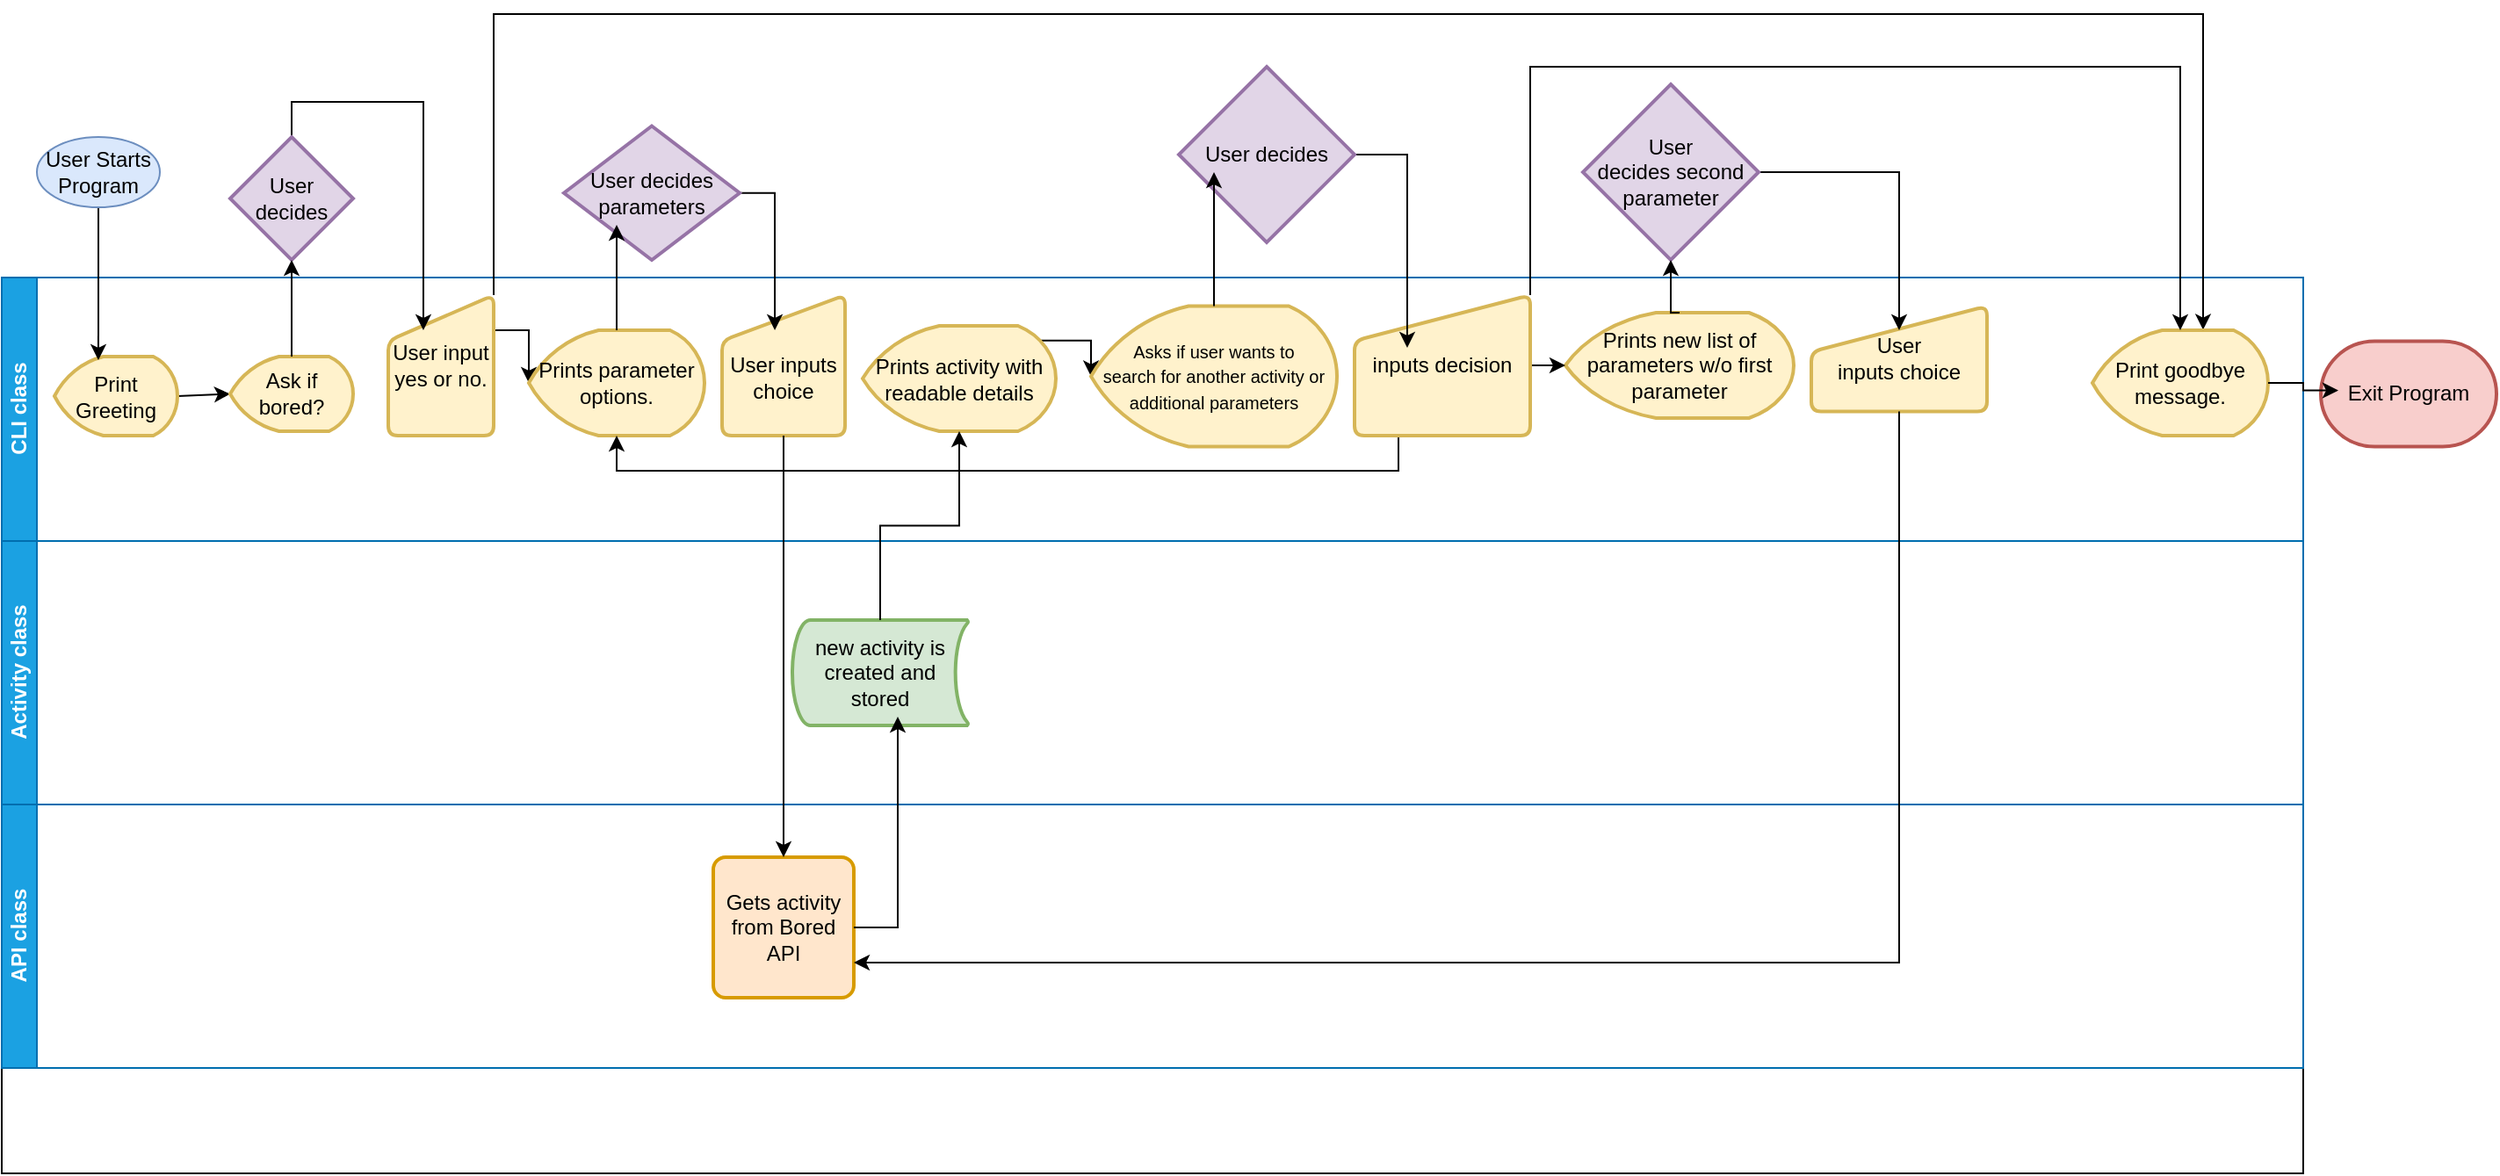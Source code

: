 <mxfile version="13.5.4" type="github">
  <diagram name="Page-1" id="c7488fd3-1785-93aa-aadb-54a6760d102a">
    <mxGraphModel dx="1534" dy="1732" grid="1" gridSize="10" guides="1" tooltips="1" connect="1" arrows="1" fold="1" page="1" pageScale="1" pageWidth="1100" pageHeight="850" background="#ffffff" math="0" shadow="0">
      <root>
        <mxCell id="0" />
        <mxCell id="1" parent="0" />
        <mxCell id="2b4e8129b02d487f-1" value="" style="swimlane;html=1;childLayout=stackLayout;horizontal=1;startSize=0;horizontalStack=0;rounded=0;shadow=0;labelBackgroundColor=none;strokeWidth=1;fontFamily=Verdana;fontSize=8;align=center;" parent="1" vertex="1">
          <mxGeometry x="10" y="70" width="1310" height="510" as="geometry">
            <mxRectangle x="180" y="70" width="50" height="20" as="alternateBounds" />
          </mxGeometry>
        </mxCell>
        <mxCell id="2b4e8129b02d487f-2" value="CLI class" style="swimlane;html=1;startSize=20;horizontal=0;fillColor=#1ba1e2;strokeColor=#006EAF;fontColor=#ffffff;" parent="2b4e8129b02d487f-1" vertex="1">
          <mxGeometry width="1310" height="150" as="geometry" />
        </mxCell>
        <mxCell id="tjolCTW6fTqtkh7f0dyl-22" style="edgeStyle=orthogonalEdgeStyle;rounded=0;orthogonalLoop=1;jettySize=auto;html=1;exitX=1;exitY=0;exitDx=0;exitDy=0;entryX=0.63;entryY=-0.004;entryDx=0;entryDy=0;entryPerimeter=0;" edge="1" parent="2b4e8129b02d487f-2" source="tjolCTW6fTqtkh7f0dyl-13" target="tjolCTW6fTqtkh7f0dyl-17">
          <mxGeometry relative="1" as="geometry">
            <Array as="points">
              <mxPoint x="280" y="-150" />
              <mxPoint x="1253" y="-150" />
            </Array>
          </mxGeometry>
        </mxCell>
        <mxCell id="tjolCTW6fTqtkh7f0dyl-35" style="edgeStyle=orthogonalEdgeStyle;rounded=0;orthogonalLoop=1;jettySize=auto;html=1;exitX=1;exitY=0.25;exitDx=0;exitDy=0;" edge="1" parent="2b4e8129b02d487f-2" source="tjolCTW6fTqtkh7f0dyl-13" target="tjolCTW6fTqtkh7f0dyl-20">
          <mxGeometry relative="1" as="geometry" />
        </mxCell>
        <mxCell id="tjolCTW6fTqtkh7f0dyl-49" value="User &lt;br&gt;inputs choice" style="html=1;strokeWidth=2;shape=manualInput;whiteSpace=wrap;rounded=1;size=26;arcSize=11;fillColor=#fff2cc;strokeColor=#d6b656;" vertex="1" parent="2b4e8129b02d487f-2">
          <mxGeometry x="1030" y="16.25" width="100" height="60" as="geometry" />
        </mxCell>
        <mxCell id="tjolCTW6fTqtkh7f0dyl-13" value="User input yes or no." style="html=1;strokeWidth=2;shape=manualInput;whiteSpace=wrap;rounded=1;size=26;arcSize=11;fillColor=#fff2cc;strokeColor=#d6b656;" vertex="1" parent="2b4e8129b02d487f-2">
          <mxGeometry x="220" y="10" width="60" height="80" as="geometry" />
        </mxCell>
        <mxCell id="tjolCTW6fTqtkh7f0dyl-9" value="" style="endArrow=classic;html=1;entryX=0;entryY=0.5;entryDx=0;entryDy=0;entryPerimeter=0;exitX=1;exitY=0.5;exitDx=0;exitDy=0;exitPerimeter=0;" edge="1" parent="2b4e8129b02d487f-2" source="tjolCTW6fTqtkh7f0dyl-2" target="tjolCTW6fTqtkh7f0dyl-3">
          <mxGeometry width="50" height="50" relative="1" as="geometry">
            <mxPoint x="100" y="70" as="sourcePoint" />
            <mxPoint x="150" y="20" as="targetPoint" />
          </mxGeometry>
        </mxCell>
        <mxCell id="tjolCTW6fTqtkh7f0dyl-25" value="&lt;br&gt;User inputs choice" style="html=1;strokeWidth=2;shape=manualInput;whiteSpace=wrap;rounded=1;size=26;arcSize=11;fillColor=#fff2cc;strokeColor=#d6b656;" vertex="1" parent="2b4e8129b02d487f-2">
          <mxGeometry x="410" y="10" width="70" height="80" as="geometry" />
        </mxCell>
        <mxCell id="tjolCTW6fTqtkh7f0dyl-39" style="edgeStyle=orthogonalEdgeStyle;rounded=0;orthogonalLoop=1;jettySize=auto;html=1;exitX=0.92;exitY=0.14;exitDx=0;exitDy=0;exitPerimeter=0;" edge="1" parent="2b4e8129b02d487f-2" source="tjolCTW6fTqtkh7f0dyl-31" target="tjolCTW6fTqtkh7f0dyl-33">
          <mxGeometry relative="1" as="geometry" />
        </mxCell>
        <mxCell id="tjolCTW6fTqtkh7f0dyl-45" value="Prints new list of parameters w/o first parameter" style="strokeWidth=2;html=1;shape=mxgraph.flowchart.display;whiteSpace=wrap;fillColor=#fff2cc;strokeColor=#d6b656;" vertex="1" parent="2b4e8129b02d487f-2">
          <mxGeometry x="890" y="20" width="130" height="60" as="geometry" />
        </mxCell>
        <mxCell id="tjolCTW6fTqtkh7f0dyl-31" value="Prints activity with readable details" style="strokeWidth=2;html=1;shape=mxgraph.flowchart.display;whiteSpace=wrap;fillColor=#fff2cc;strokeColor=#d6b656;" vertex="1" parent="2b4e8129b02d487f-2">
          <mxGeometry x="490" y="27.5" width="110" height="60" as="geometry" />
        </mxCell>
        <mxCell id="tjolCTW6fTqtkh7f0dyl-33" value="&lt;font style=&quot;font-size: 10px&quot;&gt;Asks if user wants to &lt;br&gt;search for another activity or &lt;br&gt;additional parameters&lt;/font&gt;" style="strokeWidth=2;html=1;shape=mxgraph.flowchart.display;whiteSpace=wrap;fillColor=#fff2cc;strokeColor=#d6b656;" vertex="1" parent="2b4e8129b02d487f-2">
          <mxGeometry x="620" y="16.25" width="140" height="80" as="geometry" />
        </mxCell>
        <mxCell id="tjolCTW6fTqtkh7f0dyl-17" value="Print goodbye message." style="strokeWidth=2;html=1;shape=mxgraph.flowchart.display;whiteSpace=wrap;fillColor=#fff2cc;strokeColor=#d6b656;" vertex="1" parent="2b4e8129b02d487f-2">
          <mxGeometry x="1190" y="30" width="100" height="60" as="geometry" />
        </mxCell>
        <mxCell id="tjolCTW6fTqtkh7f0dyl-2" value="Print Greeting" style="strokeWidth=2;html=1;shape=mxgraph.flowchart.display;whiteSpace=wrap;fillColor=#fff2cc;strokeColor=#d6b656;" vertex="1" parent="2b4e8129b02d487f-2">
          <mxGeometry x="30" y="45" width="70" height="45" as="geometry" />
        </mxCell>
        <mxCell id="tjolCTW6fTqtkh7f0dyl-3" value="Ask if bored?" style="strokeWidth=2;html=1;shape=mxgraph.flowchart.display;whiteSpace=wrap;fillColor=#fff2cc;strokeColor=#d6b656;" vertex="1" parent="2b4e8129b02d487f-2">
          <mxGeometry x="130" y="45" width="70" height="42.5" as="geometry" />
        </mxCell>
        <mxCell id="tjolCTW6fTqtkh7f0dyl-20" value="Prints parameter options." style="strokeWidth=2;html=1;shape=mxgraph.flowchart.display;whiteSpace=wrap;fillColor=#fff2cc;strokeColor=#d6b656;" vertex="1" parent="2b4e8129b02d487f-2">
          <mxGeometry x="300" y="30" width="100" height="60" as="geometry" />
        </mxCell>
        <mxCell id="tjolCTW6fTqtkh7f0dyl-44" style="edgeStyle=orthogonalEdgeStyle;rounded=0;orthogonalLoop=1;jettySize=auto;html=1;exitX=0.25;exitY=1;exitDx=0;exitDy=0;entryX=0.5;entryY=1;entryDx=0;entryDy=0;entryPerimeter=0;" edge="1" parent="2b4e8129b02d487f-2" source="tjolCTW6fTqtkh7f0dyl-42" target="tjolCTW6fTqtkh7f0dyl-20">
          <mxGeometry relative="1" as="geometry" />
        </mxCell>
        <mxCell id="tjolCTW6fTqtkh7f0dyl-46" style="edgeStyle=orthogonalEdgeStyle;rounded=0;orthogonalLoop=1;jettySize=auto;html=1;exitX=1;exitY=0.5;exitDx=0;exitDy=0;entryX=0;entryY=0.5;entryDx=0;entryDy=0;entryPerimeter=0;" edge="1" parent="2b4e8129b02d487f-2" source="tjolCTW6fTqtkh7f0dyl-42" target="tjolCTW6fTqtkh7f0dyl-45">
          <mxGeometry relative="1" as="geometry" />
        </mxCell>
        <mxCell id="tjolCTW6fTqtkh7f0dyl-53" style="edgeStyle=orthogonalEdgeStyle;rounded=0;orthogonalLoop=1;jettySize=auto;html=1;exitX=1;exitY=0;exitDx=0;exitDy=0;entryX=0.5;entryY=0;entryDx=0;entryDy=0;entryPerimeter=0;" edge="1" parent="2b4e8129b02d487f-2" source="tjolCTW6fTqtkh7f0dyl-42" target="tjolCTW6fTqtkh7f0dyl-17">
          <mxGeometry relative="1" as="geometry">
            <Array as="points">
              <mxPoint x="870" y="-120" />
              <mxPoint x="1240" y="-120" />
            </Array>
          </mxGeometry>
        </mxCell>
        <mxCell id="tjolCTW6fTqtkh7f0dyl-42" value="inputs decision" style="html=1;strokeWidth=2;shape=manualInput;whiteSpace=wrap;rounded=1;size=26;arcSize=11;fillColor=#fff2cc;strokeColor=#d6b656;" vertex="1" parent="2b4e8129b02d487f-2">
          <mxGeometry x="770" y="10" width="100" height="80" as="geometry" />
        </mxCell>
        <mxCell id="2b4e8129b02d487f-3" value="Activity class" style="swimlane;html=1;startSize=20;horizontal=0;fillColor=#1ba1e2;strokeColor=#006EAF;fontColor=#ffffff;" parent="2b4e8129b02d487f-1" vertex="1">
          <mxGeometry y="150" width="1310" height="150" as="geometry" />
        </mxCell>
        <mxCell id="tjolCTW6fTqtkh7f0dyl-29" value="new activity is created and stored" style="strokeWidth=2;html=1;shape=mxgraph.flowchart.stored_data;whiteSpace=wrap;fillColor=#d5e8d4;strokeColor=#82b366;" vertex="1" parent="2b4e8129b02d487f-3">
          <mxGeometry x="450" y="45" width="100" height="60" as="geometry" />
        </mxCell>
        <mxCell id="2b4e8129b02d487f-4" value="API class" style="swimlane;html=1;startSize=20;horizontal=0;fillColor=#1ba1e2;strokeColor=#006EAF;fontColor=#ffffff;" parent="2b4e8129b02d487f-1" vertex="1">
          <mxGeometry y="300" width="1310" height="150" as="geometry" />
        </mxCell>
        <mxCell id="tjolCTW6fTqtkh7f0dyl-27" value="Gets activity from Bored API" style="rounded=1;whiteSpace=wrap;html=1;absoluteArcSize=1;arcSize=14;strokeWidth=2;fillColor=#ffe6cc;strokeColor=#d79b00;" vertex="1" parent="2b4e8129b02d487f-4">
          <mxGeometry x="405" y="30" width="80" height="80" as="geometry" />
        </mxCell>
        <mxCell id="tjolCTW6fTqtkh7f0dyl-28" style="edgeStyle=orthogonalEdgeStyle;rounded=0;orthogonalLoop=1;jettySize=auto;html=1;exitX=0.5;exitY=1;exitDx=0;exitDy=0;entryX=0.5;entryY=0;entryDx=0;entryDy=0;" edge="1" parent="2b4e8129b02d487f-1" source="tjolCTW6fTqtkh7f0dyl-25" target="tjolCTW6fTqtkh7f0dyl-27">
          <mxGeometry relative="1" as="geometry" />
        </mxCell>
        <mxCell id="tjolCTW6fTqtkh7f0dyl-30" style="edgeStyle=orthogonalEdgeStyle;rounded=0;orthogonalLoop=1;jettySize=auto;html=1;exitX=1;exitY=0.5;exitDx=0;exitDy=0;entryX=0.6;entryY=0.917;entryDx=0;entryDy=0;entryPerimeter=0;" edge="1" parent="2b4e8129b02d487f-1" source="tjolCTW6fTqtkh7f0dyl-27" target="tjolCTW6fTqtkh7f0dyl-29">
          <mxGeometry relative="1" as="geometry" />
        </mxCell>
        <mxCell id="tjolCTW6fTqtkh7f0dyl-36" style="edgeStyle=orthogonalEdgeStyle;rounded=0;orthogonalLoop=1;jettySize=auto;html=1;exitX=0.5;exitY=0;exitDx=0;exitDy=0;exitPerimeter=0;" edge="1" parent="2b4e8129b02d487f-1" source="tjolCTW6fTqtkh7f0dyl-29" target="tjolCTW6fTqtkh7f0dyl-31">
          <mxGeometry relative="1" as="geometry" />
        </mxCell>
        <mxCell id="tjolCTW6fTqtkh7f0dyl-55" style="edgeStyle=orthogonalEdgeStyle;rounded=0;orthogonalLoop=1;jettySize=auto;html=1;exitX=0.5;exitY=1;exitDx=0;exitDy=0;entryX=1;entryY=0.75;entryDx=0;entryDy=0;" edge="1" parent="2b4e8129b02d487f-1" source="tjolCTW6fTqtkh7f0dyl-49" target="tjolCTW6fTqtkh7f0dyl-27">
          <mxGeometry relative="1" as="geometry" />
        </mxCell>
        <mxCell id="tjolCTW6fTqtkh7f0dyl-7" style="edgeStyle=orthogonalEdgeStyle;rounded=0;orthogonalLoop=1;jettySize=auto;html=1;exitX=0.5;exitY=1;exitDx=0;exitDy=0;entryX=0.357;entryY=0.044;entryDx=0;entryDy=0;entryPerimeter=0;" edge="1" parent="1" source="tjolCTW6fTqtkh7f0dyl-1" target="tjolCTW6fTqtkh7f0dyl-2">
          <mxGeometry relative="1" as="geometry" />
        </mxCell>
        <mxCell id="tjolCTW6fTqtkh7f0dyl-1" value="User Starts&lt;br&gt;Program" style="ellipse;whiteSpace=wrap;html=1;fillColor=#dae8fc;strokeColor=#6c8ebf;" vertex="1" parent="1">
          <mxGeometry x="30" y="-10" width="70" height="40" as="geometry" />
        </mxCell>
        <mxCell id="tjolCTW6fTqtkh7f0dyl-16" style="edgeStyle=orthogonalEdgeStyle;rounded=0;orthogonalLoop=1;jettySize=auto;html=1;exitX=0.5;exitY=0;exitDx=0;exitDy=0;exitPerimeter=0;entryX=0.333;entryY=0.25;entryDx=0;entryDy=0;entryPerimeter=0;" edge="1" parent="1" source="tjolCTW6fTqtkh7f0dyl-10" target="tjolCTW6fTqtkh7f0dyl-13">
          <mxGeometry relative="1" as="geometry" />
        </mxCell>
        <mxCell id="tjolCTW6fTqtkh7f0dyl-10" value="User decides" style="strokeWidth=2;html=1;shape=mxgraph.flowchart.decision;whiteSpace=wrap;fillColor=#e1d5e7;strokeColor=#9673a6;" vertex="1" parent="1">
          <mxGeometry x="140" y="-10" width="70" height="70" as="geometry" />
        </mxCell>
        <mxCell id="tjolCTW6fTqtkh7f0dyl-18" value="Exit Program" style="strokeWidth=2;html=1;shape=mxgraph.flowchart.terminator;whiteSpace=wrap;fillColor=#f8cecc;strokeColor=#b85450;" vertex="1" parent="1">
          <mxGeometry x="1330" y="106.25" width="100" height="60" as="geometry" />
        </mxCell>
        <mxCell id="tjolCTW6fTqtkh7f0dyl-19" style="edgeStyle=orthogonalEdgeStyle;rounded=0;orthogonalLoop=1;jettySize=auto;html=1;exitX=1;exitY=0.5;exitDx=0;exitDy=0;exitPerimeter=0;entryX=0.1;entryY=0.467;entryDx=0;entryDy=0;entryPerimeter=0;" edge="1" parent="1" source="tjolCTW6fTqtkh7f0dyl-17" target="tjolCTW6fTqtkh7f0dyl-18">
          <mxGeometry relative="1" as="geometry" />
        </mxCell>
        <mxCell id="tjolCTW6fTqtkh7f0dyl-26" style="edgeStyle=orthogonalEdgeStyle;rounded=0;orthogonalLoop=1;jettySize=auto;html=1;exitX=1;exitY=0.5;exitDx=0;exitDy=0;exitPerimeter=0;entryX=0.429;entryY=0.25;entryDx=0;entryDy=0;entryPerimeter=0;" edge="1" parent="1" source="tjolCTW6fTqtkh7f0dyl-23" target="tjolCTW6fTqtkh7f0dyl-25">
          <mxGeometry relative="1" as="geometry" />
        </mxCell>
        <mxCell id="tjolCTW6fTqtkh7f0dyl-23" value="User decides parameters" style="strokeWidth=2;html=1;shape=mxgraph.flowchart.decision;whiteSpace=wrap;fillColor=#e1d5e7;strokeColor=#9673a6;" vertex="1" parent="1">
          <mxGeometry x="330" y="-16.25" width="100" height="76.25" as="geometry" />
        </mxCell>
        <mxCell id="tjolCTW6fTqtkh7f0dyl-24" style="edgeStyle=orthogonalEdgeStyle;rounded=0;orthogonalLoop=1;jettySize=auto;html=1;exitX=0.5;exitY=0;exitDx=0;exitDy=0;exitPerimeter=0;entryX=0.3;entryY=0.738;entryDx=0;entryDy=0;entryPerimeter=0;" edge="1" parent="1" source="tjolCTW6fTqtkh7f0dyl-20" target="tjolCTW6fTqtkh7f0dyl-23">
          <mxGeometry relative="1" as="geometry" />
        </mxCell>
        <mxCell id="tjolCTW6fTqtkh7f0dyl-34" style="edgeStyle=orthogonalEdgeStyle;rounded=0;orthogonalLoop=1;jettySize=auto;html=1;exitX=0.5;exitY=0;exitDx=0;exitDy=0;exitPerimeter=0;entryX=0.5;entryY=1;entryDx=0;entryDy=0;entryPerimeter=0;" edge="1" parent="1" source="tjolCTW6fTqtkh7f0dyl-3" target="tjolCTW6fTqtkh7f0dyl-10">
          <mxGeometry relative="1" as="geometry" />
        </mxCell>
        <mxCell id="tjolCTW6fTqtkh7f0dyl-52" style="edgeStyle=orthogonalEdgeStyle;rounded=0;orthogonalLoop=1;jettySize=auto;html=1;exitX=1;exitY=0.5;exitDx=0;exitDy=0;exitPerimeter=0;entryX=0.3;entryY=0.375;entryDx=0;entryDy=0;entryPerimeter=0;" edge="1" parent="1" source="tjolCTW6fTqtkh7f0dyl-40" target="tjolCTW6fTqtkh7f0dyl-42">
          <mxGeometry relative="1" as="geometry" />
        </mxCell>
        <mxCell id="tjolCTW6fTqtkh7f0dyl-40" value="User decides" style="strokeWidth=2;html=1;shape=mxgraph.flowchart.decision;whiteSpace=wrap;fillColor=#e1d5e7;strokeColor=#9673a6;" vertex="1" parent="1">
          <mxGeometry x="680" y="-50" width="100" height="100" as="geometry" />
        </mxCell>
        <mxCell id="tjolCTW6fTqtkh7f0dyl-41" style="edgeStyle=orthogonalEdgeStyle;rounded=0;orthogonalLoop=1;jettySize=auto;html=1;exitX=0.5;exitY=0;exitDx=0;exitDy=0;exitPerimeter=0;" edge="1" parent="1" source="tjolCTW6fTqtkh7f0dyl-33">
          <mxGeometry relative="1" as="geometry">
            <mxPoint x="700" y="10" as="targetPoint" />
          </mxGeometry>
        </mxCell>
        <mxCell id="tjolCTW6fTqtkh7f0dyl-50" style="edgeStyle=orthogonalEdgeStyle;rounded=0;orthogonalLoop=1;jettySize=auto;html=1;exitX=1;exitY=0.5;exitDx=0;exitDy=0;exitPerimeter=0;entryX=0.5;entryY=0.229;entryDx=0;entryDy=0;entryPerimeter=0;" edge="1" parent="1" source="tjolCTW6fTqtkh7f0dyl-47" target="tjolCTW6fTqtkh7f0dyl-49">
          <mxGeometry relative="1" as="geometry" />
        </mxCell>
        <mxCell id="tjolCTW6fTqtkh7f0dyl-47" value="User &lt;br&gt;decides second parameter" style="strokeWidth=2;html=1;shape=mxgraph.flowchart.decision;whiteSpace=wrap;fillColor=#e1d5e7;strokeColor=#9673a6;" vertex="1" parent="1">
          <mxGeometry x="910" y="-40" width="100" height="100" as="geometry" />
        </mxCell>
        <mxCell id="tjolCTW6fTqtkh7f0dyl-48" style="edgeStyle=orthogonalEdgeStyle;rounded=0;orthogonalLoop=1;jettySize=auto;html=1;exitX=0.5;exitY=0;exitDx=0;exitDy=0;exitPerimeter=0;entryX=0.5;entryY=1;entryDx=0;entryDy=0;entryPerimeter=0;" edge="1" parent="1" source="tjolCTW6fTqtkh7f0dyl-45" target="tjolCTW6fTqtkh7f0dyl-47">
          <mxGeometry relative="1" as="geometry" />
        </mxCell>
      </root>
    </mxGraphModel>
  </diagram>
</mxfile>
